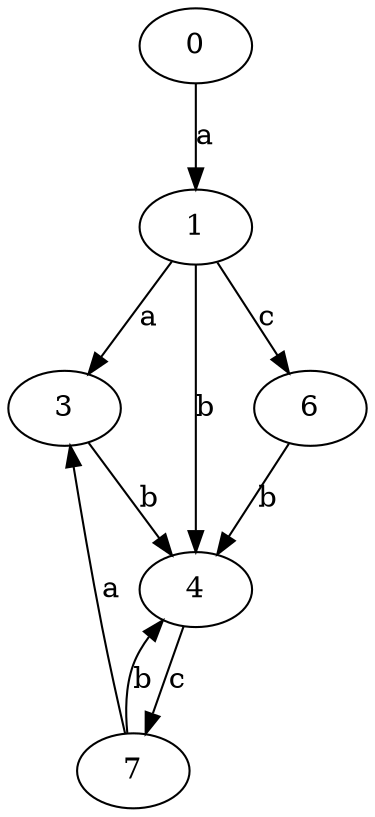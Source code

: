 strict digraph  {
1;
3;
4;
6;
7;
0;
1 -> 3  [label=a];
1 -> 4  [label=b];
1 -> 6  [label=c];
3 -> 4  [label=b];
4 -> 7  [label=c];
6 -> 4  [label=b];
7 -> 3  [label=a];
7 -> 4  [label=b];
0 -> 1  [label=a];
}
